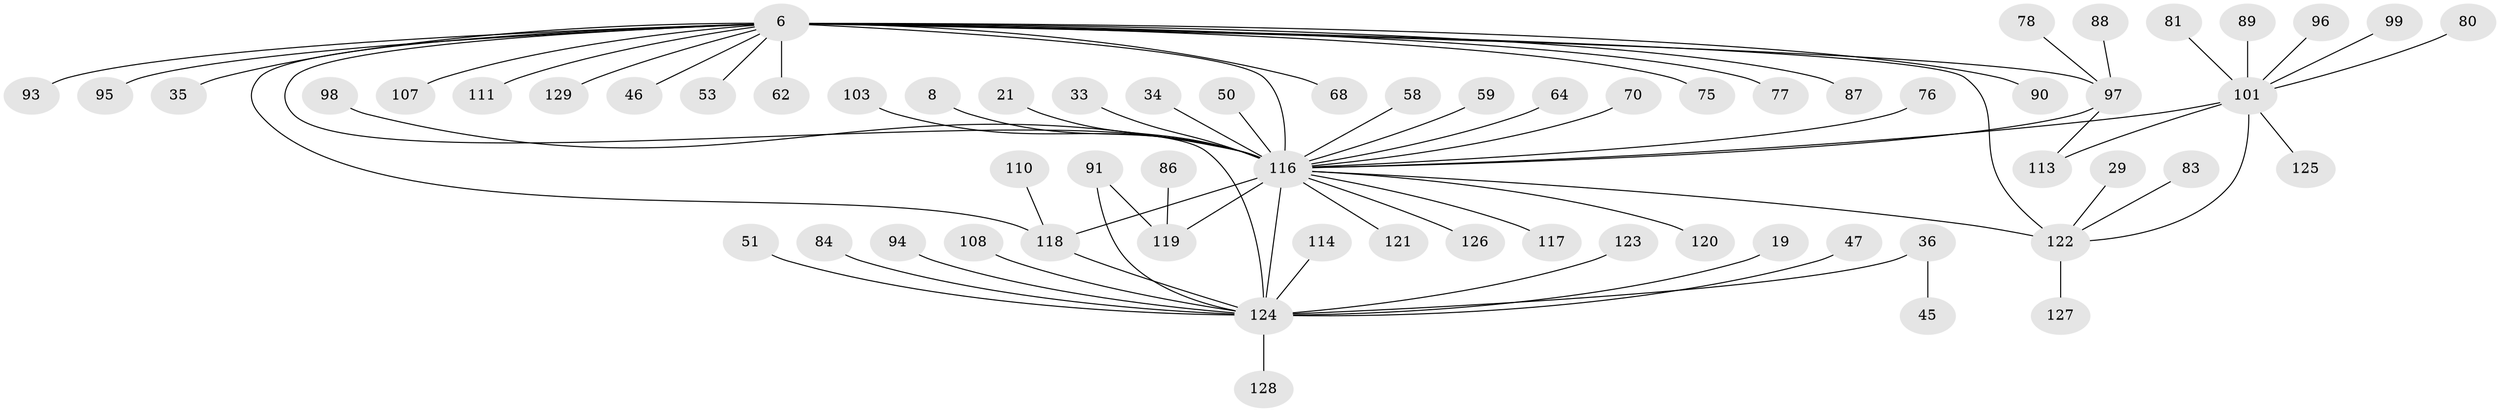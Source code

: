 // original degree distribution, {17: 0.007751937984496124, 9: 0.007751937984496124, 3: 0.11627906976744186, 23: 0.007751937984496124, 14: 0.015503875968992248, 1: 0.5348837209302325, 5: 0.015503875968992248, 8: 0.007751937984496124, 7: 0.03875968992248062, 4: 0.046511627906976744, 2: 0.18604651162790697, 6: 0.015503875968992248}
// Generated by graph-tools (version 1.1) at 2025/47/03/09/25 04:47:47]
// undirected, 64 vertices, 71 edges
graph export_dot {
graph [start="1"]
  node [color=gray90,style=filled];
  6 [super="+1"];
  8;
  19;
  21;
  29;
  33;
  34;
  35;
  36;
  45;
  46;
  47;
  50;
  51;
  53 [super="+42"];
  58;
  59;
  62;
  64;
  68;
  70;
  75;
  76;
  77;
  78 [super="+39"];
  80;
  81 [super="+54"];
  83;
  84;
  86 [super="+74"];
  87;
  88;
  89;
  90;
  91;
  93;
  94;
  95 [super="+69"];
  96 [super="+52+55"];
  97 [super="+20"];
  98 [super="+82"];
  99;
  101 [super="+14+12+27+66"];
  103;
  107;
  108;
  110;
  111 [super="+9"];
  113 [super="+112"];
  114;
  116 [super="+105+109"];
  117;
  118 [super="+60+79"];
  119 [super="+43+71+73"];
  120 [super="+72"];
  121;
  122 [super="+115+2"];
  123;
  124 [super="+7+65"];
  125;
  126;
  127;
  128;
  129;
  6 -- 35;
  6 -- 46 [weight=2];
  6 -- 75;
  6 -- 90;
  6 -- 93;
  6 -- 107 [weight=2];
  6 -- 129;
  6 -- 68;
  6 -- 77;
  6 -- 87;
  6 -- 97 [weight=3];
  6 -- 62;
  6 -- 124;
  6 -- 111;
  6 -- 53;
  6 -- 95;
  6 -- 118 [weight=2];
  6 -- 116 [weight=4];
  6 -- 122;
  8 -- 116;
  19 -- 124 [weight=2];
  21 -- 116;
  29 -- 122;
  33 -- 116;
  34 -- 116;
  36 -- 45;
  36 -- 124 [weight=2];
  47 -- 124;
  50 -- 116;
  51 -- 124;
  58 -- 116;
  59 -- 116;
  64 -- 116;
  70 -- 116;
  76 -- 116;
  78 -- 97;
  80 -- 101;
  81 -- 101;
  83 -- 122;
  84 -- 124;
  86 -- 119;
  88 -- 97;
  89 -- 101;
  91 -- 124;
  91 -- 119;
  94 -- 124;
  96 -- 101;
  97 -- 113;
  97 -- 116 [weight=3];
  98 -- 116;
  99 -- 101;
  101 -- 113;
  101 -- 125;
  101 -- 116 [weight=3];
  101 -- 122 [weight=2];
  103 -- 116;
  108 -- 124;
  110 -- 118;
  114 -- 124;
  116 -- 117;
  116 -- 118;
  116 -- 119 [weight=3];
  116 -- 124 [weight=7];
  116 -- 126;
  116 -- 122 [weight=3];
  116 -- 120;
  116 -- 121;
  118 -- 124;
  122 -- 127;
  123 -- 124;
  124 -- 128;
}

